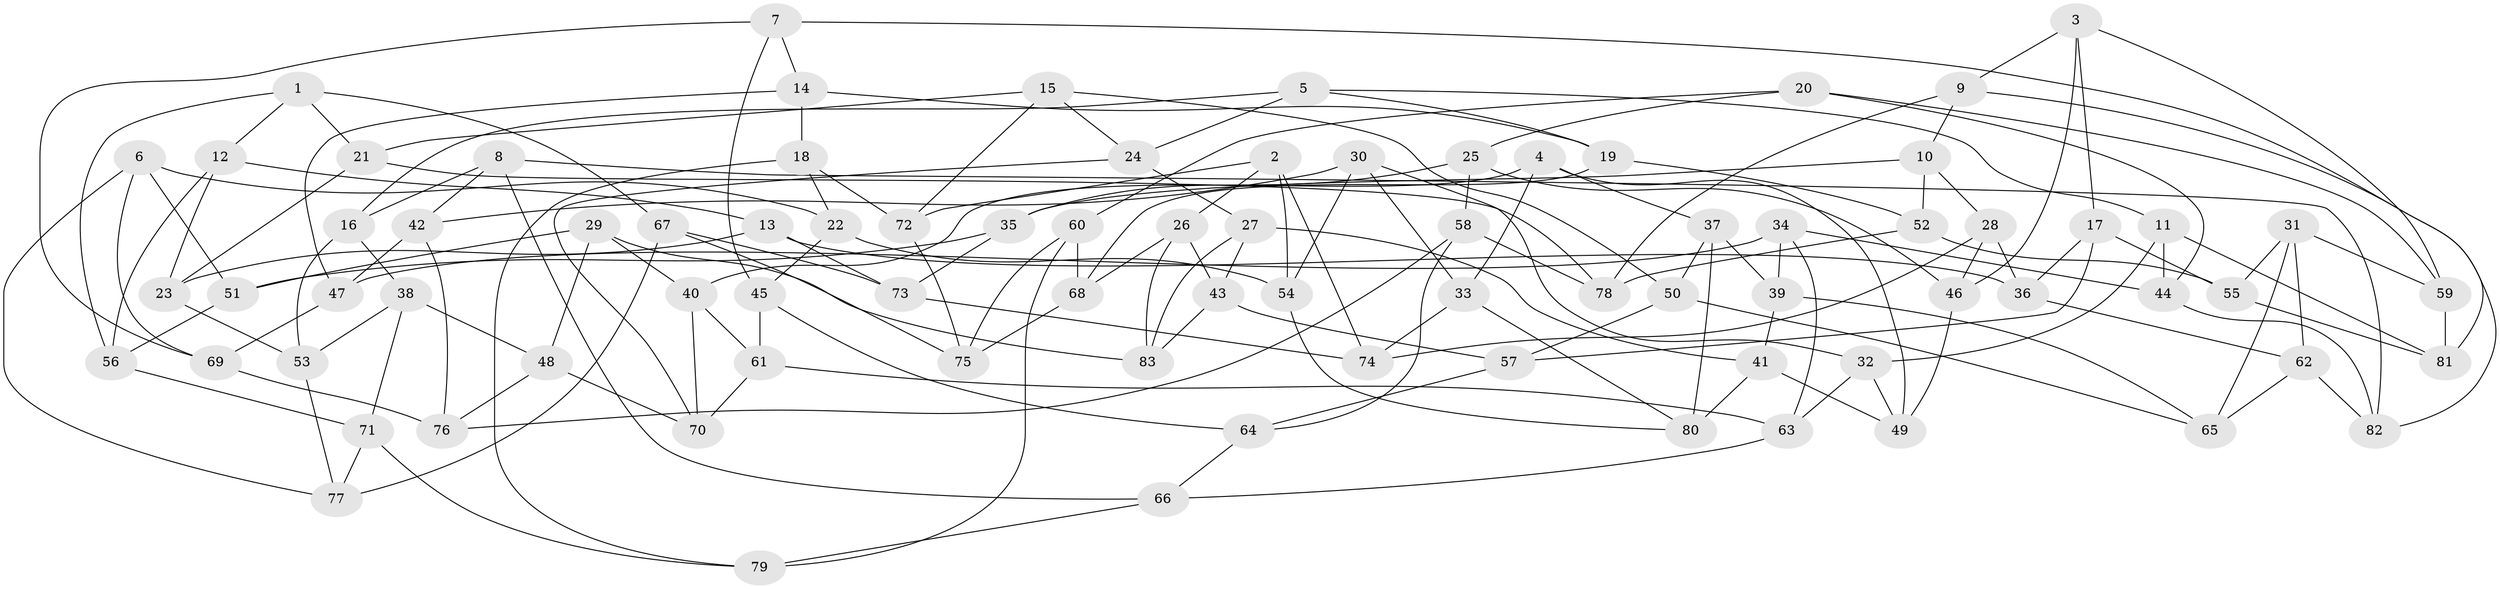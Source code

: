 // coarse degree distribution, {5: 0.30952380952380953, 6: 0.23809523809523808, 3: 0.07142857142857142, 4: 0.2857142857142857, 9: 0.023809523809523808, 7: 0.07142857142857142}
// Generated by graph-tools (version 1.1) at 2025/38/03/04/25 23:38:10]
// undirected, 83 vertices, 166 edges
graph export_dot {
  node [color=gray90,style=filled];
  1;
  2;
  3;
  4;
  5;
  6;
  7;
  8;
  9;
  10;
  11;
  12;
  13;
  14;
  15;
  16;
  17;
  18;
  19;
  20;
  21;
  22;
  23;
  24;
  25;
  26;
  27;
  28;
  29;
  30;
  31;
  32;
  33;
  34;
  35;
  36;
  37;
  38;
  39;
  40;
  41;
  42;
  43;
  44;
  45;
  46;
  47;
  48;
  49;
  50;
  51;
  52;
  53;
  54;
  55;
  56;
  57;
  58;
  59;
  60;
  61;
  62;
  63;
  64;
  65;
  66;
  67;
  68;
  69;
  70;
  71;
  72;
  73;
  74;
  75;
  76;
  77;
  78;
  79;
  80;
  81;
  82;
  83;
  1 -- 67;
  1 -- 56;
  1 -- 21;
  1 -- 12;
  2 -- 74;
  2 -- 54;
  2 -- 72;
  2 -- 26;
  3 -- 9;
  3 -- 17;
  3 -- 59;
  3 -- 46;
  4 -- 40;
  4 -- 33;
  4 -- 49;
  4 -- 37;
  5 -- 16;
  5 -- 24;
  5 -- 11;
  5 -- 19;
  6 -- 22;
  6 -- 51;
  6 -- 77;
  6 -- 69;
  7 -- 69;
  7 -- 81;
  7 -- 45;
  7 -- 14;
  8 -- 82;
  8 -- 66;
  8 -- 42;
  8 -- 16;
  9 -- 10;
  9 -- 82;
  9 -- 78;
  10 -- 35;
  10 -- 52;
  10 -- 28;
  11 -- 32;
  11 -- 81;
  11 -- 44;
  12 -- 13;
  12 -- 23;
  12 -- 56;
  13 -- 73;
  13 -- 36;
  13 -- 23;
  14 -- 18;
  14 -- 19;
  14 -- 47;
  15 -- 21;
  15 -- 24;
  15 -- 50;
  15 -- 72;
  16 -- 53;
  16 -- 38;
  17 -- 36;
  17 -- 55;
  17 -- 57;
  18 -- 72;
  18 -- 22;
  18 -- 79;
  19 -- 52;
  19 -- 68;
  20 -- 59;
  20 -- 44;
  20 -- 25;
  20 -- 60;
  21 -- 78;
  21 -- 23;
  22 -- 45;
  22 -- 54;
  23 -- 53;
  24 -- 70;
  24 -- 27;
  25 -- 46;
  25 -- 58;
  25 -- 35;
  26 -- 83;
  26 -- 43;
  26 -- 68;
  27 -- 43;
  27 -- 83;
  27 -- 41;
  28 -- 36;
  28 -- 74;
  28 -- 46;
  29 -- 51;
  29 -- 40;
  29 -- 48;
  29 -- 83;
  30 -- 32;
  30 -- 33;
  30 -- 42;
  30 -- 54;
  31 -- 62;
  31 -- 65;
  31 -- 55;
  31 -- 59;
  32 -- 49;
  32 -- 63;
  33 -- 74;
  33 -- 80;
  34 -- 47;
  34 -- 39;
  34 -- 44;
  34 -- 63;
  35 -- 73;
  35 -- 51;
  36 -- 62;
  37 -- 50;
  37 -- 39;
  37 -- 80;
  38 -- 53;
  38 -- 71;
  38 -- 48;
  39 -- 65;
  39 -- 41;
  40 -- 70;
  40 -- 61;
  41 -- 80;
  41 -- 49;
  42 -- 76;
  42 -- 47;
  43 -- 83;
  43 -- 57;
  44 -- 82;
  45 -- 64;
  45 -- 61;
  46 -- 49;
  47 -- 69;
  48 -- 70;
  48 -- 76;
  50 -- 65;
  50 -- 57;
  51 -- 56;
  52 -- 78;
  52 -- 55;
  53 -- 77;
  54 -- 80;
  55 -- 81;
  56 -- 71;
  57 -- 64;
  58 -- 76;
  58 -- 64;
  58 -- 78;
  59 -- 81;
  60 -- 68;
  60 -- 75;
  60 -- 79;
  61 -- 70;
  61 -- 63;
  62 -- 65;
  62 -- 82;
  63 -- 66;
  64 -- 66;
  66 -- 79;
  67 -- 75;
  67 -- 77;
  67 -- 73;
  68 -- 75;
  69 -- 76;
  71 -- 79;
  71 -- 77;
  72 -- 75;
  73 -- 74;
}
